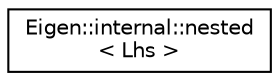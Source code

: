 digraph "Graphical Class Hierarchy"
{
  edge [fontname="Helvetica",fontsize="10",labelfontname="Helvetica",labelfontsize="10"];
  node [fontname="Helvetica",fontsize="10",shape=record];
  rankdir="LR";
  Node1 [label="Eigen::internal::nested\l\< Lhs \>",height=0.2,width=0.4,color="black", fillcolor="white", style="filled",URL="$struct_eigen_1_1internal_1_1nested.html"];
}

